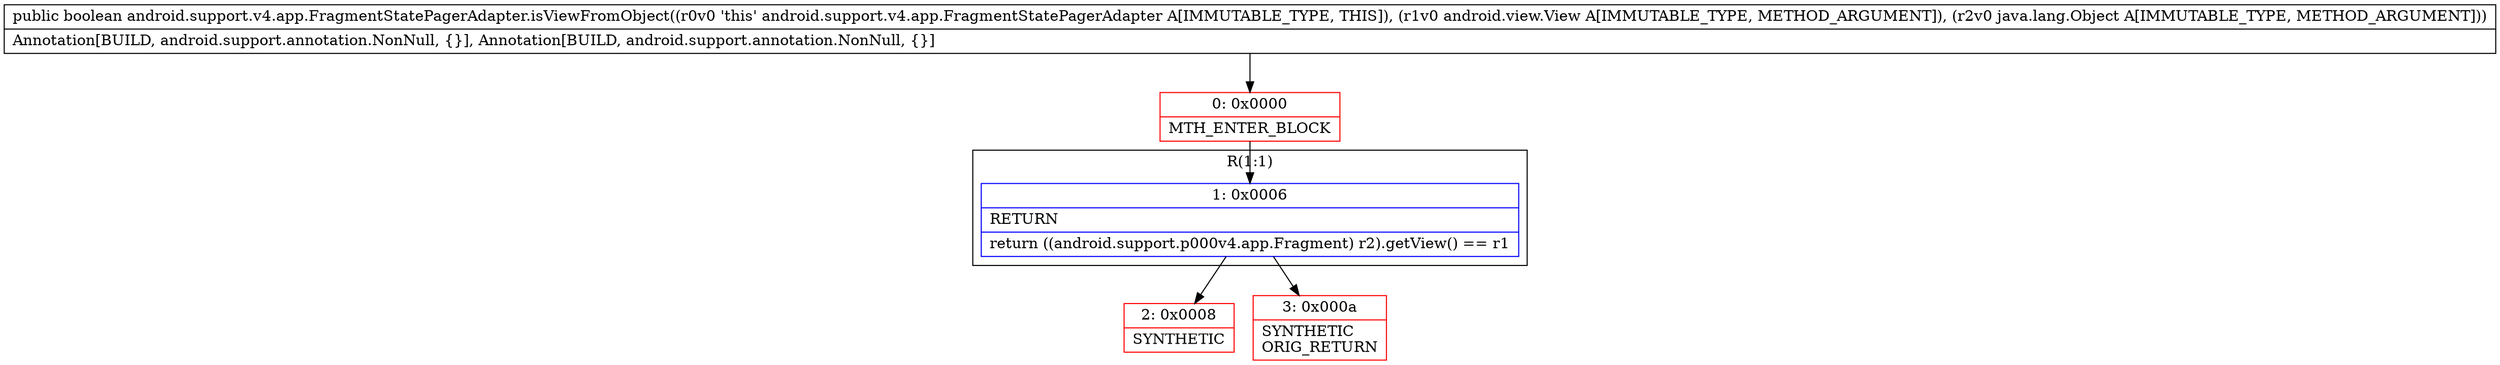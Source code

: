 digraph "CFG forandroid.support.v4.app.FragmentStatePagerAdapter.isViewFromObject(Landroid\/view\/View;Ljava\/lang\/Object;)Z" {
subgraph cluster_Region_1122033502 {
label = "R(1:1)";
node [shape=record,color=blue];
Node_1 [shape=record,label="{1\:\ 0x0006|RETURN\l|return ((android.support.p000v4.app.Fragment) r2).getView() == r1\l}"];
}
Node_0 [shape=record,color=red,label="{0\:\ 0x0000|MTH_ENTER_BLOCK\l}"];
Node_2 [shape=record,color=red,label="{2\:\ 0x0008|SYNTHETIC\l}"];
Node_3 [shape=record,color=red,label="{3\:\ 0x000a|SYNTHETIC\lORIG_RETURN\l}"];
MethodNode[shape=record,label="{public boolean android.support.v4.app.FragmentStatePagerAdapter.isViewFromObject((r0v0 'this' android.support.v4.app.FragmentStatePagerAdapter A[IMMUTABLE_TYPE, THIS]), (r1v0 android.view.View A[IMMUTABLE_TYPE, METHOD_ARGUMENT]), (r2v0 java.lang.Object A[IMMUTABLE_TYPE, METHOD_ARGUMENT]))  | Annotation[BUILD, android.support.annotation.NonNull, \{\}], Annotation[BUILD, android.support.annotation.NonNull, \{\}]\l}"];
MethodNode -> Node_0;
Node_1 -> Node_2;
Node_1 -> Node_3;
Node_0 -> Node_1;
}

